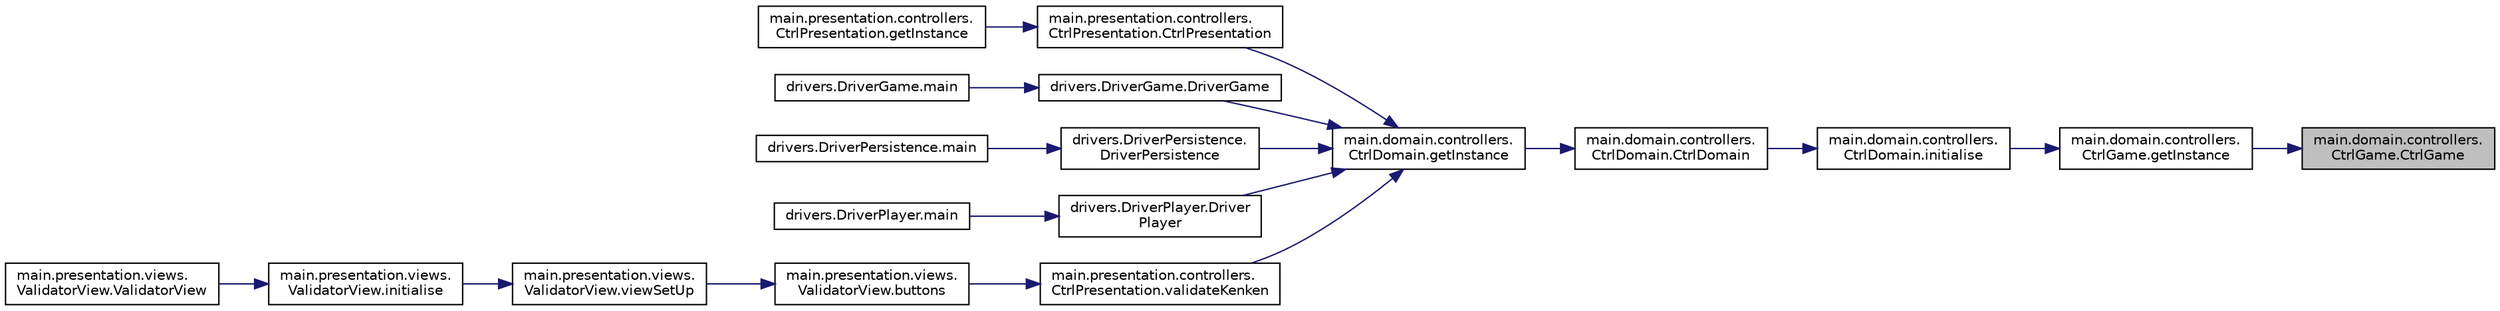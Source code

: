 digraph "main.domain.controllers.CtrlGame.CtrlGame"
{
 // INTERACTIVE_SVG=YES
 // LATEX_PDF_SIZE
  edge [fontname="Helvetica",fontsize="10",labelfontname="Helvetica",labelfontsize="10"];
  node [fontname="Helvetica",fontsize="10",shape=record];
  rankdir="RL";
  Node1 [label="main.domain.controllers.\lCtrlGame.CtrlGame",height=0.2,width=0.4,color="black", fillcolor="grey75", style="filled", fontcolor="black",tooltip=" "];
  Node1 -> Node2 [dir="back",color="midnightblue",fontsize="10",style="solid",fontname="Helvetica"];
  Node2 [label="main.domain.controllers.\lCtrlGame.getInstance",height=0.2,width=0.4,color="black", fillcolor="white", style="filled",URL="$classmain_1_1domain_1_1controllers_1_1CtrlGame.html#a173ab1bd661a04af051cffa91d663c99",tooltip=" "];
  Node2 -> Node3 [dir="back",color="midnightblue",fontsize="10",style="solid",fontname="Helvetica"];
  Node3 [label="main.domain.controllers.\lCtrlDomain.initialise",height=0.2,width=0.4,color="black", fillcolor="white", style="filled",URL="$classmain_1_1domain_1_1controllers_1_1CtrlDomain.html#a32b4504ecacb35b55d6b38f6d7528ae3",tooltip=" "];
  Node3 -> Node4 [dir="back",color="midnightblue",fontsize="10",style="solid",fontname="Helvetica"];
  Node4 [label="main.domain.controllers.\lCtrlDomain.CtrlDomain",height=0.2,width=0.4,color="black", fillcolor="white", style="filled",URL="$classmain_1_1domain_1_1controllers_1_1CtrlDomain.html#a5d047d98c72a5bee854cb6c881a95b39",tooltip=" "];
  Node4 -> Node5 [dir="back",color="midnightblue",fontsize="10",style="solid",fontname="Helvetica"];
  Node5 [label="main.domain.controllers.\lCtrlDomain.getInstance",height=0.2,width=0.4,color="black", fillcolor="white", style="filled",URL="$classmain_1_1domain_1_1controllers_1_1CtrlDomain.html#a25d610faa4da74c654e15fe50ab015b4",tooltip=" "];
  Node5 -> Node6 [dir="back",color="midnightblue",fontsize="10",style="solid",fontname="Helvetica"];
  Node6 [label="main.presentation.controllers.\lCtrlPresentation.CtrlPresentation",height=0.2,width=0.4,color="black", fillcolor="white", style="filled",URL="$classmain_1_1presentation_1_1controllers_1_1CtrlPresentation.html#af3c254b808bb5a571798b81326ac767f",tooltip=" "];
  Node6 -> Node7 [dir="back",color="midnightblue",fontsize="10",style="solid",fontname="Helvetica"];
  Node7 [label="main.presentation.controllers.\lCtrlPresentation.getInstance",height=0.2,width=0.4,color="black", fillcolor="white", style="filled",URL="$classmain_1_1presentation_1_1controllers_1_1CtrlPresentation.html#af2a5f346a401d3789448cb595eac6cc7",tooltip=" "];
  Node5 -> Node8 [dir="back",color="midnightblue",fontsize="10",style="solid",fontname="Helvetica"];
  Node8 [label="drivers.DriverGame.DriverGame",height=0.2,width=0.4,color="black", fillcolor="white", style="filled",URL="$classdrivers_1_1DriverGame.html#aed0c8e38b65a94d5a8775c2f8d84f57a",tooltip=" "];
  Node8 -> Node9 [dir="back",color="midnightblue",fontsize="10",style="solid",fontname="Helvetica"];
  Node9 [label="drivers.DriverGame.main",height=0.2,width=0.4,color="black", fillcolor="white", style="filled",URL="$classdrivers_1_1DriverGame.html#a7e9a4f1ba3a295e840e5a92a1323e83b",tooltip=" "];
  Node5 -> Node10 [dir="back",color="midnightblue",fontsize="10",style="solid",fontname="Helvetica"];
  Node10 [label="drivers.DriverPersistence.\lDriverPersistence",height=0.2,width=0.4,color="black", fillcolor="white", style="filled",URL="$classdrivers_1_1DriverPersistence.html#af40948a9b3ed2ac33734ecfa97194784",tooltip=" "];
  Node10 -> Node11 [dir="back",color="midnightblue",fontsize="10",style="solid",fontname="Helvetica"];
  Node11 [label="drivers.DriverPersistence.main",height=0.2,width=0.4,color="black", fillcolor="white", style="filled",URL="$classdrivers_1_1DriverPersistence.html#a478fdb9b002d4166befdd1efce6a1179",tooltip=" "];
  Node5 -> Node12 [dir="back",color="midnightblue",fontsize="10",style="solid",fontname="Helvetica"];
  Node12 [label="drivers.DriverPlayer.Driver\lPlayer",height=0.2,width=0.4,color="black", fillcolor="white", style="filled",URL="$classdrivers_1_1DriverPlayer.html#a0f590607b1e19af3ffa83c9d715c7f62",tooltip=" "];
  Node12 -> Node13 [dir="back",color="midnightblue",fontsize="10",style="solid",fontname="Helvetica"];
  Node13 [label="drivers.DriverPlayer.main",height=0.2,width=0.4,color="black", fillcolor="white", style="filled",URL="$classdrivers_1_1DriverPlayer.html#aef6d95b10db9f365b1ba84c74210b861",tooltip=" "];
  Node5 -> Node14 [dir="back",color="midnightblue",fontsize="10",style="solid",fontname="Helvetica"];
  Node14 [label="main.presentation.controllers.\lCtrlPresentation.validateKenken",height=0.2,width=0.4,color="black", fillcolor="white", style="filled",URL="$classmain_1_1presentation_1_1controllers_1_1CtrlPresentation.html#a26bef7f6e6655d24b5605968f488ccde",tooltip=" "];
  Node14 -> Node15 [dir="back",color="midnightblue",fontsize="10",style="solid",fontname="Helvetica"];
  Node15 [label="main.presentation.views.\lValidatorView.buttons",height=0.2,width=0.4,color="black", fillcolor="white", style="filled",URL="$classmain_1_1presentation_1_1views_1_1ValidatorView.html#a60a291402c63fe0c3ba9c8c41cf3b515",tooltip=" "];
  Node15 -> Node16 [dir="back",color="midnightblue",fontsize="10",style="solid",fontname="Helvetica"];
  Node16 [label="main.presentation.views.\lValidatorView.viewSetUp",height=0.2,width=0.4,color="black", fillcolor="white", style="filled",URL="$classmain_1_1presentation_1_1views_1_1ValidatorView.html#a175c1e8badc90625f7fb7f66290cec3d",tooltip=" "];
  Node16 -> Node17 [dir="back",color="midnightblue",fontsize="10",style="solid",fontname="Helvetica"];
  Node17 [label="main.presentation.views.\lValidatorView.initialise",height=0.2,width=0.4,color="black", fillcolor="white", style="filled",URL="$classmain_1_1presentation_1_1views_1_1ValidatorView.html#ae843de09d8368ab71fafe642a3447156",tooltip=" "];
  Node17 -> Node18 [dir="back",color="midnightblue",fontsize="10",style="solid",fontname="Helvetica"];
  Node18 [label="main.presentation.views.\lValidatorView.ValidatorView",height=0.2,width=0.4,color="black", fillcolor="white", style="filled",URL="$classmain_1_1presentation_1_1views_1_1ValidatorView.html#a9566e6e82ffd654ab77820d0aead9159",tooltip=" "];
}
